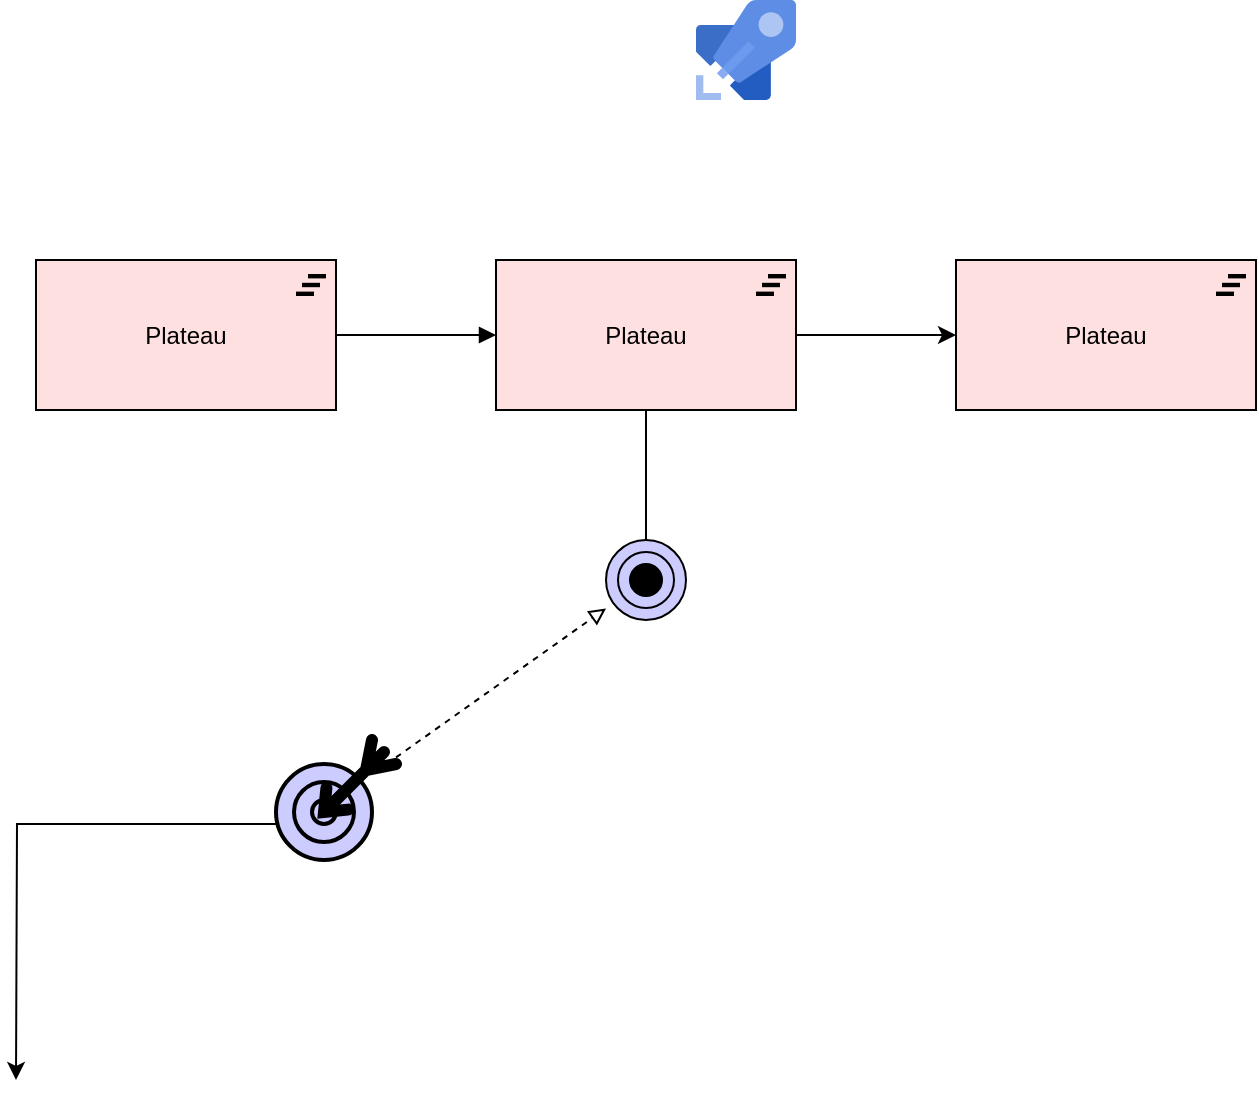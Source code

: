 <mxfile version="24.7.17">
  <diagram name="Page-1" id="hFsnOIFah4pHpkkRDjsM">
    <mxGraphModel dx="1200" dy="724" grid="1" gridSize="10" guides="1" tooltips="1" connect="1" arrows="1" fold="1" page="1" pageScale="1" pageWidth="827" pageHeight="1169" math="0" shadow="0">
      <root>
        <mxCell id="0" />
        <mxCell id="1" parent="0" />
        <mxCell id="v-BuazjGcvu0v99NYhs_-1" value="" style="image;sketch=0;aspect=fixed;html=1;points=[];align=center;fontSize=12;image=img/lib/mscae/Azure_Pipelines.svg;" vertex="1" parent="1">
          <mxGeometry x="390" y="80" width="50" height="50" as="geometry" />
        </mxCell>
        <mxCell id="v-BuazjGcvu0v99NYhs_-2" value="Plateau" style="html=1;outlineConnect=0;whiteSpace=wrap;fillColor=#FFE0E0;shape=mxgraph.archimate3.application;appType=plateau;" vertex="1" parent="1">
          <mxGeometry x="60" y="210" width="150" height="75" as="geometry" />
        </mxCell>
        <mxCell id="v-BuazjGcvu0v99NYhs_-8" value="" style="edgeStyle=orthogonalEdgeStyle;rounded=0;orthogonalLoop=1;jettySize=auto;html=1;" edge="1" parent="1" source="v-BuazjGcvu0v99NYhs_-3" target="v-BuazjGcvu0v99NYhs_-7">
          <mxGeometry relative="1" as="geometry" />
        </mxCell>
        <mxCell id="v-BuazjGcvu0v99NYhs_-3" value="Plateau" style="html=1;outlineConnect=0;whiteSpace=wrap;fillColor=#FFE0E0;shape=mxgraph.archimate3.application;appType=plateau;" vertex="1" parent="1">
          <mxGeometry x="290" y="210" width="150" height="75" as="geometry" />
        </mxCell>
        <mxCell id="v-BuazjGcvu0v99NYhs_-7" value="Plateau" style="html=1;outlineConnect=0;whiteSpace=wrap;fillColor=#FFE0E0;shape=mxgraph.archimate3.application;appType=plateau;" vertex="1" parent="1">
          <mxGeometry x="520" y="210" width="150" height="75" as="geometry" />
        </mxCell>
        <mxCell id="v-BuazjGcvu0v99NYhs_-9" value="" style="html=1;outlineConnect=0;whiteSpace=wrap;fillColor=#CCCCFF;shape=mxgraph.archimate3.goal;" vertex="1" parent="1">
          <mxGeometry x="345" y="350" width="40" height="40" as="geometry" />
        </mxCell>
        <mxCell id="v-BuazjGcvu0v99NYhs_-11" value="" style="edgeStyle=elbowEdgeStyle;html=1;endArrow=block;dashed=0;elbow=vertical;endFill=1;rounded=0;" edge="1" parent="1" source="v-BuazjGcvu0v99NYhs_-2" target="v-BuazjGcvu0v99NYhs_-3">
          <mxGeometry width="160" relative="1" as="geometry">
            <mxPoint x="170" y="300" as="sourcePoint" />
            <mxPoint x="330" y="300" as="targetPoint" />
          </mxGeometry>
        </mxCell>
        <mxCell id="v-BuazjGcvu0v99NYhs_-12" value="" style="edgeStyle=elbowEdgeStyle;html=1;endArrow=none;elbow=vertical;rounded=0;" edge="1" parent="1" source="v-BuazjGcvu0v99NYhs_-9" target="v-BuazjGcvu0v99NYhs_-3">
          <mxGeometry width="160" relative="1" as="geometry">
            <mxPoint x="330" y="300" as="sourcePoint" />
            <mxPoint x="490" y="300" as="targetPoint" />
          </mxGeometry>
        </mxCell>
        <mxCell id="v-BuazjGcvu0v99NYhs_-17" style="edgeStyle=orthogonalEdgeStyle;rounded=0;orthogonalLoop=1;jettySize=auto;html=1;exitX=0.3;exitY=0.7;exitDx=0;exitDy=0;exitPerimeter=0;" edge="1" parent="1" source="v-BuazjGcvu0v99NYhs_-13">
          <mxGeometry relative="1" as="geometry">
            <mxPoint x="50" y="620" as="targetPoint" />
          </mxGeometry>
        </mxCell>
        <mxCell id="v-BuazjGcvu0v99NYhs_-13" value="" style="html=1;outlineConnect=0;whiteSpace=wrap;fillColor=#CCCCFF;shape=mxgraph.archimate3.outcome;strokeWidth=2;" vertex="1" parent="1">
          <mxGeometry x="180" y="450" width="60" height="60" as="geometry" />
        </mxCell>
        <mxCell id="v-BuazjGcvu0v99NYhs_-14" value="" style="html=1;endArrow=block;elbow=vertical;endFill=0;dashed=1;rounded=0;strokeColor=default;" edge="1" parent="1" source="v-BuazjGcvu0v99NYhs_-13" target="v-BuazjGcvu0v99NYhs_-9">
          <mxGeometry width="160" relative="1" as="geometry">
            <mxPoint x="330" y="300" as="sourcePoint" />
            <mxPoint x="490" y="300" as="targetPoint" />
          </mxGeometry>
        </mxCell>
      </root>
    </mxGraphModel>
  </diagram>
</mxfile>
